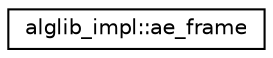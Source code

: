 digraph "Graphical Class Hierarchy"
{
  edge [fontname="Helvetica",fontsize="10",labelfontname="Helvetica",labelfontsize="10"];
  node [fontname="Helvetica",fontsize="10",shape=record];
  rankdir="LR";
  Node0 [label="alglib_impl::ae_frame",height=0.2,width=0.4,color="black", fillcolor="white", style="filled",URL="$structalglib__impl_1_1ae__frame.html"];
}

